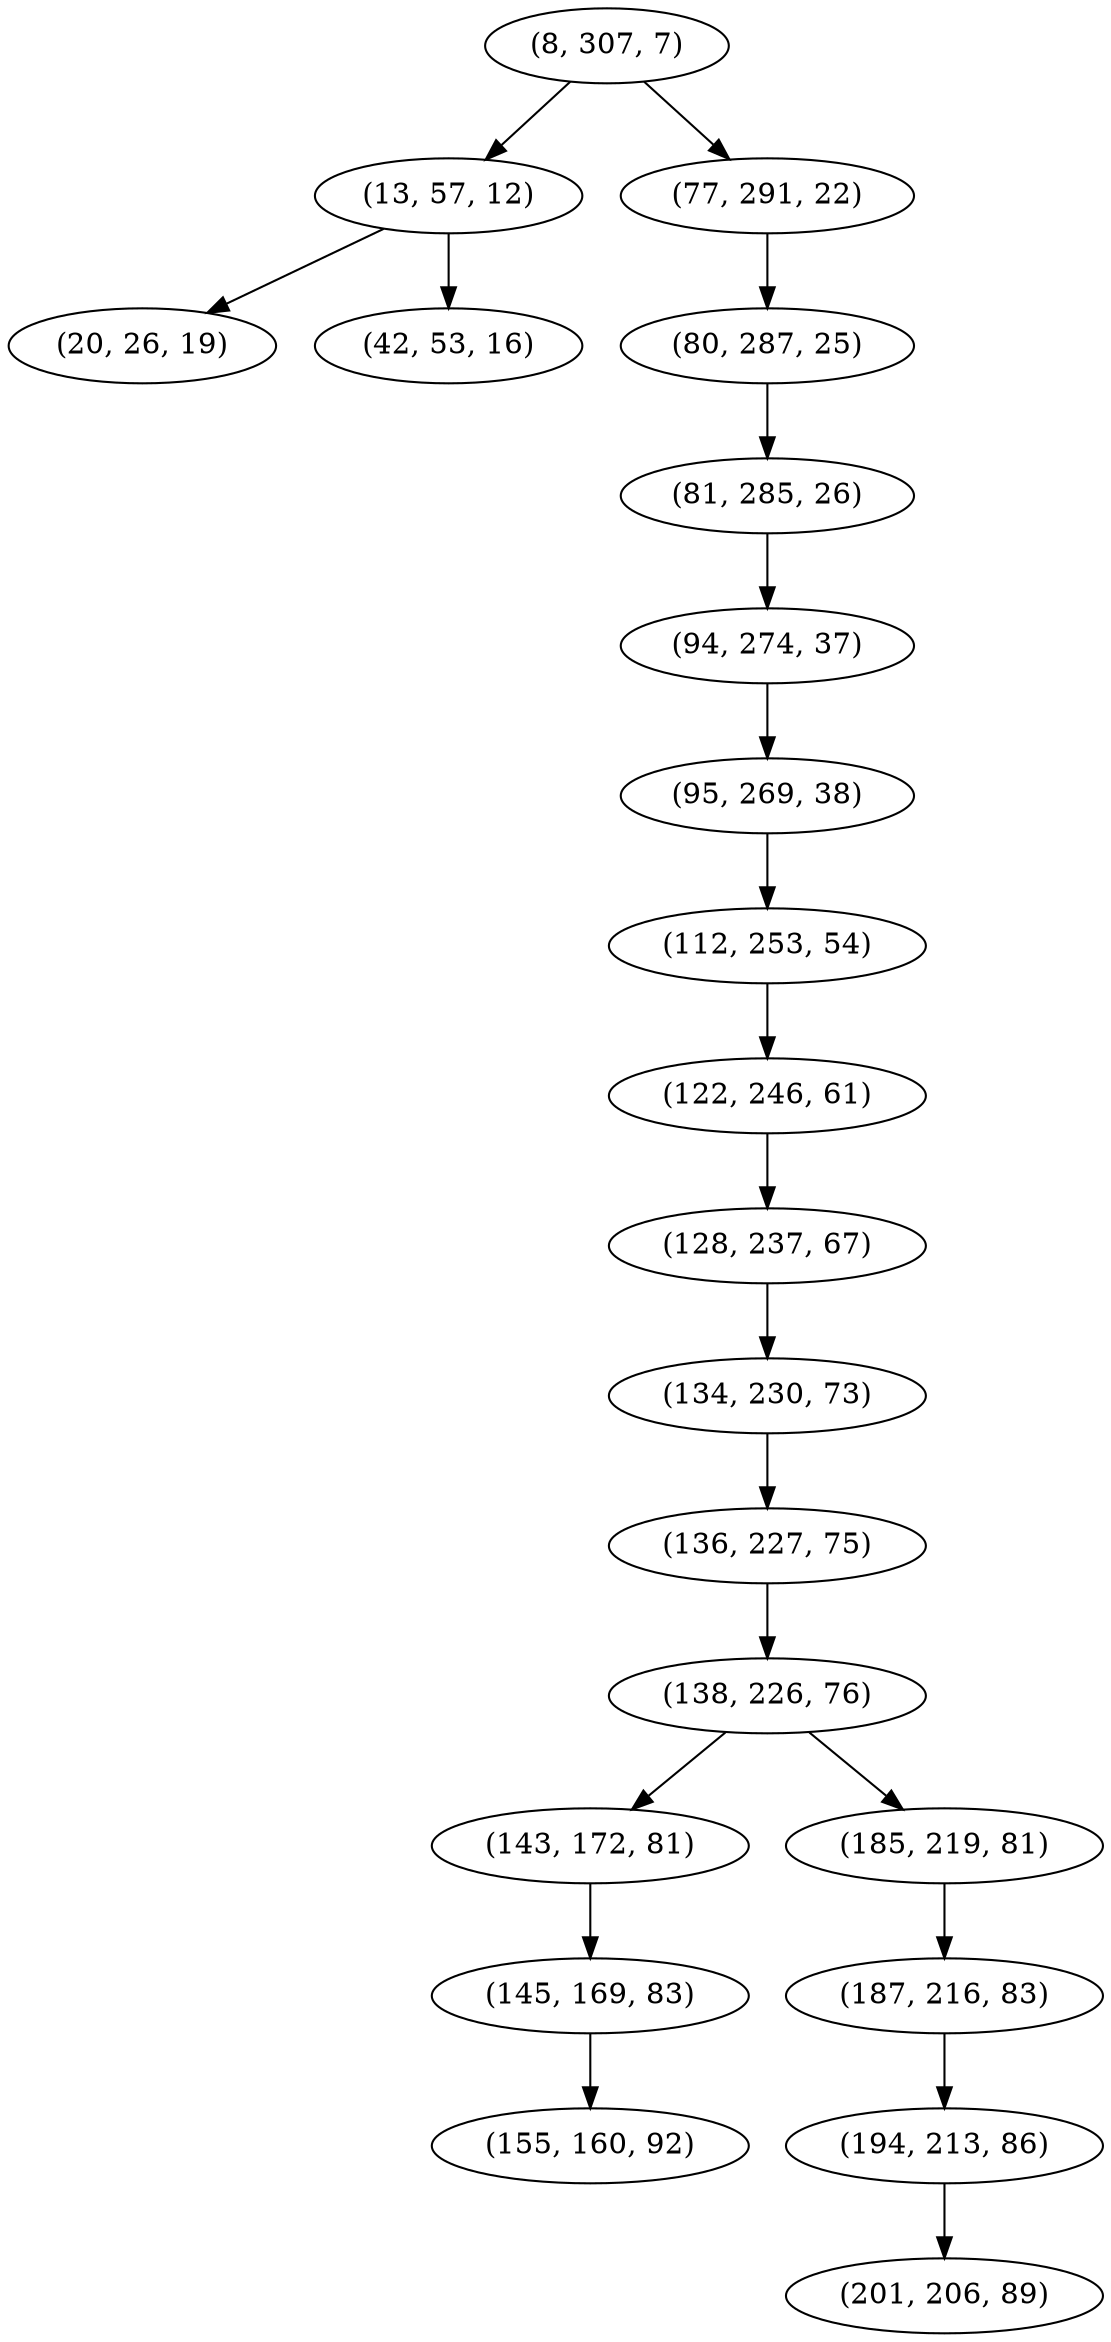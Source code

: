 digraph tree {
    "(8, 307, 7)";
    "(13, 57, 12)";
    "(20, 26, 19)";
    "(42, 53, 16)";
    "(77, 291, 22)";
    "(80, 287, 25)";
    "(81, 285, 26)";
    "(94, 274, 37)";
    "(95, 269, 38)";
    "(112, 253, 54)";
    "(122, 246, 61)";
    "(128, 237, 67)";
    "(134, 230, 73)";
    "(136, 227, 75)";
    "(138, 226, 76)";
    "(143, 172, 81)";
    "(145, 169, 83)";
    "(155, 160, 92)";
    "(185, 219, 81)";
    "(187, 216, 83)";
    "(194, 213, 86)";
    "(201, 206, 89)";
    "(8, 307, 7)" -> "(13, 57, 12)";
    "(8, 307, 7)" -> "(77, 291, 22)";
    "(13, 57, 12)" -> "(20, 26, 19)";
    "(13, 57, 12)" -> "(42, 53, 16)";
    "(77, 291, 22)" -> "(80, 287, 25)";
    "(80, 287, 25)" -> "(81, 285, 26)";
    "(81, 285, 26)" -> "(94, 274, 37)";
    "(94, 274, 37)" -> "(95, 269, 38)";
    "(95, 269, 38)" -> "(112, 253, 54)";
    "(112, 253, 54)" -> "(122, 246, 61)";
    "(122, 246, 61)" -> "(128, 237, 67)";
    "(128, 237, 67)" -> "(134, 230, 73)";
    "(134, 230, 73)" -> "(136, 227, 75)";
    "(136, 227, 75)" -> "(138, 226, 76)";
    "(138, 226, 76)" -> "(143, 172, 81)";
    "(138, 226, 76)" -> "(185, 219, 81)";
    "(143, 172, 81)" -> "(145, 169, 83)";
    "(145, 169, 83)" -> "(155, 160, 92)";
    "(185, 219, 81)" -> "(187, 216, 83)";
    "(187, 216, 83)" -> "(194, 213, 86)";
    "(194, 213, 86)" -> "(201, 206, 89)";
}
